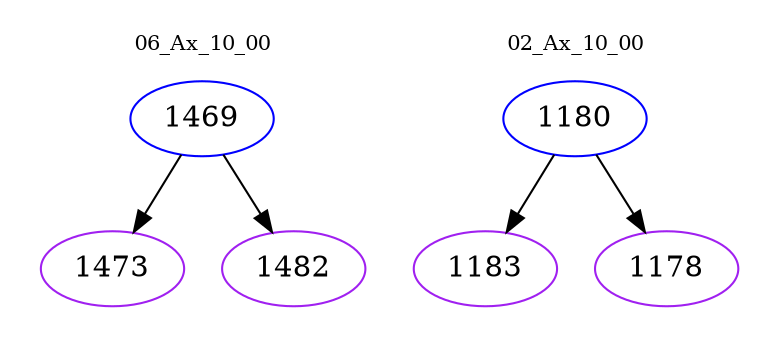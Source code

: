 digraph{
subgraph cluster_0 {
color = white
label = "06_Ax_10_00";
fontsize=10;
T0_1469 [label="1469", color="blue"]
T0_1469 -> T0_1473 [color="black"]
T0_1473 [label="1473", color="purple"]
T0_1469 -> T0_1482 [color="black"]
T0_1482 [label="1482", color="purple"]
}
subgraph cluster_1 {
color = white
label = "02_Ax_10_00";
fontsize=10;
T1_1180 [label="1180", color="blue"]
T1_1180 -> T1_1183 [color="black"]
T1_1183 [label="1183", color="purple"]
T1_1180 -> T1_1178 [color="black"]
T1_1178 [label="1178", color="purple"]
}
}
